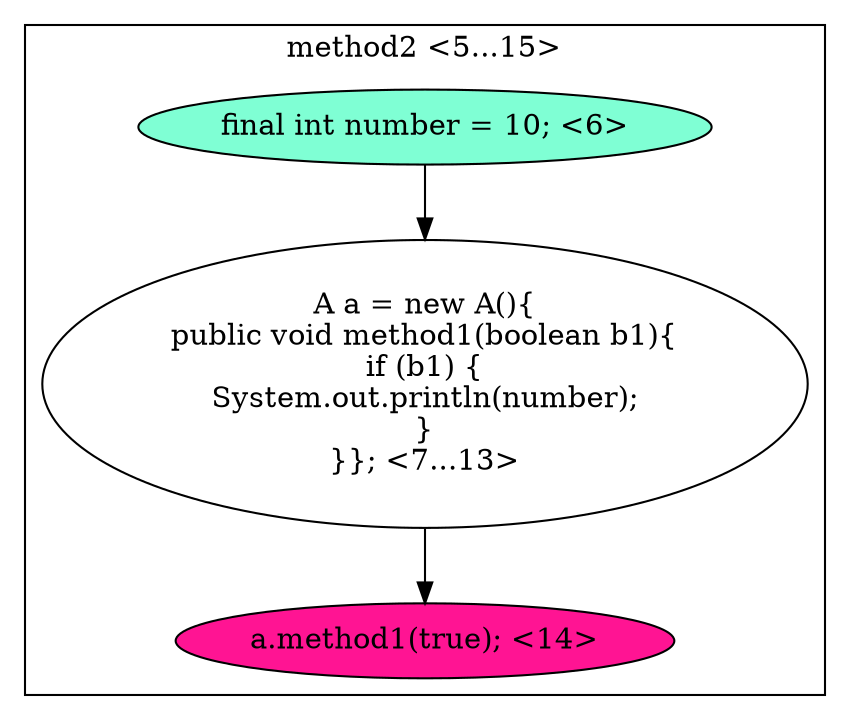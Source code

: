 digraph CFG {
subgraph cluster0 {
label = "method2 <5...15>";
0.0 [style = filled, label = "final int number = 10; <6>", fillcolor = aquamarine, shape = ellipse];
0.1 [style = filled, label = "A a = new A(){
public void method1(boolean b1){
if (b1) {
System.out.println(number);
}
}}; <7...13>", fillcolor = white, shape = ellipse];
0.2 [style = filled, label = "a.method1(true); <14>", fillcolor = deeppink, shape = ellipse];
0.0 -> 0.1 [style = solid, label=""];
0.1 -> 0.2 [style = solid, label=""];
}
subgraph cluster1 {
label = "method1 <19...19>";
}
}